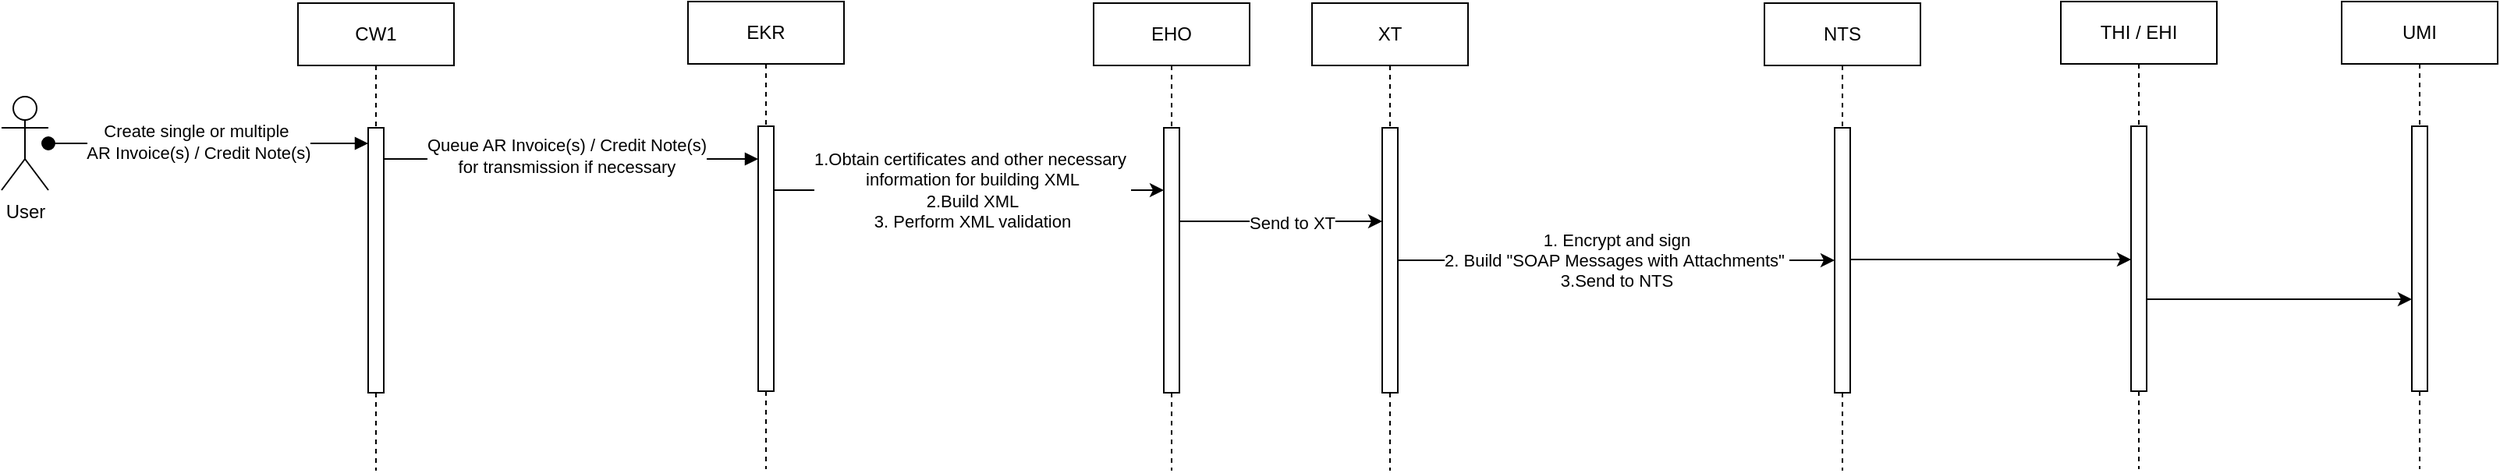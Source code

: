 <mxfile version="21.4.0" type="github">
  <diagram name="Page-1" id="2YBvvXClWsGukQMizWep">
    <mxGraphModel dx="2085" dy="636" grid="1" gridSize="10" guides="1" tooltips="1" connect="1" arrows="1" fold="1" page="1" pageScale="1" pageWidth="850" pageHeight="1100" math="0" shadow="0">
      <root>
        <mxCell id="0" />
        <mxCell id="1" parent="0" />
        <mxCell id="aM9ryv3xv72pqoxQDRHE-5" value="EKR" style="shape=umlLifeline;perimeter=lifelinePerimeter;whiteSpace=wrap;html=1;container=0;dropTarget=0;collapsible=0;recursiveResize=0;outlineConnect=0;portConstraint=eastwest;newEdgeStyle={&quot;edgeStyle&quot;:&quot;elbowEdgeStyle&quot;,&quot;elbow&quot;:&quot;vertical&quot;,&quot;curved&quot;:0,&quot;rounded&quot;:0};" parent="1" vertex="1">
          <mxGeometry x="360" y="79" width="100" height="300" as="geometry" />
        </mxCell>
        <mxCell id="aM9ryv3xv72pqoxQDRHE-6" value="" style="html=1;points=[];perimeter=orthogonalPerimeter;outlineConnect=0;targetShapes=umlLifeline;portConstraint=eastwest;newEdgeStyle={&quot;edgeStyle&quot;:&quot;elbowEdgeStyle&quot;,&quot;elbow&quot;:&quot;vertical&quot;,&quot;curved&quot;:0,&quot;rounded&quot;:0};" parent="aM9ryv3xv72pqoxQDRHE-5" vertex="1">
          <mxGeometry x="45" y="80" width="10" height="170" as="geometry" />
        </mxCell>
        <mxCell id="aM9ryv3xv72pqoxQDRHE-7" value="" style="html=1;verticalAlign=bottom;endArrow=block;edgeStyle=elbowEdgeStyle;elbow=vertical;curved=0;rounded=0;" parent="1" source="HtMYwvInf2GWWzEo8MSv-12" target="aM9ryv3xv72pqoxQDRHE-6" edge="1">
          <mxGeometry x="-0.004" relative="1" as="geometry">
            <mxPoint x="260" y="150" as="sourcePoint" />
            <Array as="points">
              <mxPoint x="370" y="180" />
              <mxPoint x="300" y="180" />
              <mxPoint x="380" y="210" />
              <mxPoint x="345" y="150" />
            </Array>
            <mxPoint as="offset" />
          </mxGeometry>
        </mxCell>
        <mxCell id="HtMYwvInf2GWWzEo8MSv-34" value="Queue AR Invoice(s) / Credit Note(s)&lt;br style=&quot;border-color: var(--border-color);&quot;&gt;for transmission if necessary" style="edgeLabel;html=1;align=center;verticalAlign=middle;resizable=0;points=[];" vertex="1" connectable="0" parent="aM9ryv3xv72pqoxQDRHE-7">
          <mxGeometry x="0.207" y="2" relative="1" as="geometry">
            <mxPoint x="-26" as="offset" />
          </mxGeometry>
        </mxCell>
        <mxCell id="HtMYwvInf2GWWzEo8MSv-1" value="User" style="shape=umlActor;verticalLabelPosition=bottom;verticalAlign=top;html=1;outlineConnect=0;" vertex="1" parent="1">
          <mxGeometry x="-80" y="140" width="30" height="60" as="geometry" />
        </mxCell>
        <mxCell id="aM9ryv3xv72pqoxQDRHE-3" value="" style="html=1;verticalAlign=bottom;startArrow=oval;endArrow=block;startSize=8;edgeStyle=elbowEdgeStyle;elbow=vertical;curved=0;rounded=0;" parent="1" target="HtMYwvInf2GWWzEo8MSv-13" edge="1" source="HtMYwvInf2GWWzEo8MSv-1">
          <mxGeometry x="0.012" relative="1" as="geometry">
            <mxPoint x="190" y="140" as="sourcePoint" />
            <mxPoint x="250" y="155" as="targetPoint" />
            <Array as="points">
              <mxPoint x="150" y="170" />
            </Array>
            <mxPoint as="offset" />
          </mxGeometry>
        </mxCell>
        <mxCell id="HtMYwvInf2GWWzEo8MSv-35" value="Create single or multiple&amp;nbsp;&lt;br style=&quot;border-color: var(--border-color);&quot;&gt;AR Invoice(s) / Credit Note(s)" style="edgeLabel;html=1;align=center;verticalAlign=middle;resizable=0;points=[];" vertex="1" connectable="0" parent="aM9ryv3xv72pqoxQDRHE-3">
          <mxGeometry x="0.146" relative="1" as="geometry">
            <mxPoint x="-22" y="-1" as="offset" />
          </mxGeometry>
        </mxCell>
        <mxCell id="HtMYwvInf2GWWzEo8MSv-2" value="EHO" style="shape=umlLifeline;perimeter=lifelinePerimeter;whiteSpace=wrap;html=1;container=0;dropTarget=0;collapsible=0;recursiveResize=0;outlineConnect=0;portConstraint=eastwest;newEdgeStyle={&quot;edgeStyle&quot;:&quot;elbowEdgeStyle&quot;,&quot;elbow&quot;:&quot;vertical&quot;,&quot;curved&quot;:0,&quot;rounded&quot;:0};" vertex="1" parent="1">
          <mxGeometry x="620" y="80" width="100" height="300" as="geometry" />
        </mxCell>
        <mxCell id="HtMYwvInf2GWWzEo8MSv-3" value="" style="html=1;points=[];perimeter=orthogonalPerimeter;outlineConnect=0;targetShapes=umlLifeline;portConstraint=eastwest;newEdgeStyle={&quot;edgeStyle&quot;:&quot;elbowEdgeStyle&quot;,&quot;elbow&quot;:&quot;vertical&quot;,&quot;curved&quot;:0,&quot;rounded&quot;:0};" vertex="1" parent="HtMYwvInf2GWWzEo8MSv-2">
          <mxGeometry x="45" y="80" width="10" height="170" as="geometry" />
        </mxCell>
        <mxCell id="HtMYwvInf2GWWzEo8MSv-4" value="THI / EHI" style="shape=umlLifeline;perimeter=lifelinePerimeter;whiteSpace=wrap;html=1;container=0;dropTarget=0;collapsible=0;recursiveResize=0;outlineConnect=0;portConstraint=eastwest;newEdgeStyle={&quot;edgeStyle&quot;:&quot;elbowEdgeStyle&quot;,&quot;elbow&quot;:&quot;vertical&quot;,&quot;curved&quot;:0,&quot;rounded&quot;:0};" vertex="1" parent="1">
          <mxGeometry x="1240" y="79" width="100" height="300" as="geometry" />
        </mxCell>
        <mxCell id="HtMYwvInf2GWWzEo8MSv-5" value="" style="html=1;points=[];perimeter=orthogonalPerimeter;outlineConnect=0;targetShapes=umlLifeline;portConstraint=eastwest;newEdgeStyle={&quot;edgeStyle&quot;:&quot;elbowEdgeStyle&quot;,&quot;elbow&quot;:&quot;vertical&quot;,&quot;curved&quot;:0,&quot;rounded&quot;:0};" vertex="1" parent="HtMYwvInf2GWWzEo8MSv-4">
          <mxGeometry x="45" y="80" width="10" height="170" as="geometry" />
        </mxCell>
        <mxCell id="HtMYwvInf2GWWzEo8MSv-6" value="UMI" style="shape=umlLifeline;perimeter=lifelinePerimeter;whiteSpace=wrap;html=1;container=0;dropTarget=0;collapsible=0;recursiveResize=0;outlineConnect=0;portConstraint=eastwest;newEdgeStyle={&quot;edgeStyle&quot;:&quot;elbowEdgeStyle&quot;,&quot;elbow&quot;:&quot;vertical&quot;,&quot;curved&quot;:0,&quot;rounded&quot;:0};" vertex="1" parent="1">
          <mxGeometry x="1420" y="79" width="100" height="300" as="geometry" />
        </mxCell>
        <mxCell id="HtMYwvInf2GWWzEo8MSv-7" value="" style="html=1;points=[];perimeter=orthogonalPerimeter;outlineConnect=0;targetShapes=umlLifeline;portConstraint=eastwest;newEdgeStyle={&quot;edgeStyle&quot;:&quot;elbowEdgeStyle&quot;,&quot;elbow&quot;:&quot;vertical&quot;,&quot;curved&quot;:0,&quot;rounded&quot;:0};" vertex="1" parent="HtMYwvInf2GWWzEo8MSv-6">
          <mxGeometry x="45" y="80" width="10" height="170" as="geometry" />
        </mxCell>
        <mxCell id="HtMYwvInf2GWWzEo8MSv-8" value="NTS" style="shape=umlLifeline;perimeter=lifelinePerimeter;whiteSpace=wrap;html=1;container=0;dropTarget=0;collapsible=0;recursiveResize=0;outlineConnect=0;portConstraint=eastwest;newEdgeStyle={&quot;edgeStyle&quot;:&quot;elbowEdgeStyle&quot;,&quot;elbow&quot;:&quot;vertical&quot;,&quot;curved&quot;:0,&quot;rounded&quot;:0};" vertex="1" parent="1">
          <mxGeometry x="1050" y="80" width="100" height="300" as="geometry" />
        </mxCell>
        <mxCell id="HtMYwvInf2GWWzEo8MSv-9" value="" style="html=1;points=[];perimeter=orthogonalPerimeter;outlineConnect=0;targetShapes=umlLifeline;portConstraint=eastwest;newEdgeStyle={&quot;edgeStyle&quot;:&quot;elbowEdgeStyle&quot;,&quot;elbow&quot;:&quot;vertical&quot;,&quot;curved&quot;:0,&quot;rounded&quot;:0};" vertex="1" parent="HtMYwvInf2GWWzEo8MSv-8">
          <mxGeometry x="45" y="80" width="10" height="170" as="geometry" />
        </mxCell>
        <mxCell id="HtMYwvInf2GWWzEo8MSv-10" value="XT" style="shape=umlLifeline;perimeter=lifelinePerimeter;whiteSpace=wrap;html=1;container=0;dropTarget=0;collapsible=0;recursiveResize=0;outlineConnect=0;portConstraint=eastwest;newEdgeStyle={&quot;edgeStyle&quot;:&quot;elbowEdgeStyle&quot;,&quot;elbow&quot;:&quot;vertical&quot;,&quot;curved&quot;:0,&quot;rounded&quot;:0};" vertex="1" parent="1">
          <mxGeometry x="760" y="80" width="100" height="300" as="geometry" />
        </mxCell>
        <mxCell id="HtMYwvInf2GWWzEo8MSv-11" value="" style="html=1;points=[];perimeter=orthogonalPerimeter;outlineConnect=0;targetShapes=umlLifeline;portConstraint=eastwest;newEdgeStyle={&quot;edgeStyle&quot;:&quot;elbowEdgeStyle&quot;,&quot;elbow&quot;:&quot;vertical&quot;,&quot;curved&quot;:0,&quot;rounded&quot;:0};" vertex="1" parent="HtMYwvInf2GWWzEo8MSv-10">
          <mxGeometry x="45" y="80" width="10" height="170" as="geometry" />
        </mxCell>
        <mxCell id="HtMYwvInf2GWWzEo8MSv-12" value="CW1" style="shape=umlLifeline;perimeter=lifelinePerimeter;whiteSpace=wrap;html=1;container=0;dropTarget=0;collapsible=0;recursiveResize=0;outlineConnect=0;portConstraint=eastwest;newEdgeStyle={&quot;edgeStyle&quot;:&quot;elbowEdgeStyle&quot;,&quot;elbow&quot;:&quot;vertical&quot;,&quot;curved&quot;:0,&quot;rounded&quot;:0};" vertex="1" parent="1">
          <mxGeometry x="110" y="80" width="100" height="300" as="geometry" />
        </mxCell>
        <mxCell id="HtMYwvInf2GWWzEo8MSv-13" value="" style="html=1;points=[];perimeter=orthogonalPerimeter;outlineConnect=0;targetShapes=umlLifeline;portConstraint=eastwest;newEdgeStyle={&quot;edgeStyle&quot;:&quot;elbowEdgeStyle&quot;,&quot;elbow&quot;:&quot;vertical&quot;,&quot;curved&quot;:0,&quot;rounded&quot;:0};" vertex="1" parent="HtMYwvInf2GWWzEo8MSv-12">
          <mxGeometry x="45" y="80" width="10" height="170" as="geometry" />
        </mxCell>
        <mxCell id="HtMYwvInf2GWWzEo8MSv-28" value="" style="edgeStyle=elbowEdgeStyle;rounded=0;orthogonalLoop=1;jettySize=auto;html=1;elbow=vertical;curved=0;" edge="1" parent="1" source="HtMYwvInf2GWWzEo8MSv-3" target="HtMYwvInf2GWWzEo8MSv-11">
          <mxGeometry relative="1" as="geometry">
            <mxPoint x="555" y="220" as="sourcePoint" />
            <mxPoint x="665" y="220" as="targetPoint" />
            <Array as="points">
              <mxPoint x="710" y="220" />
            </Array>
          </mxGeometry>
        </mxCell>
        <mxCell id="HtMYwvInf2GWWzEo8MSv-37" value="Send to XT" style="edgeLabel;html=1;align=center;verticalAlign=middle;resizable=0;points=[];" vertex="1" connectable="0" parent="HtMYwvInf2GWWzEo8MSv-28">
          <mxGeometry x="-0.571" relative="1" as="geometry">
            <mxPoint x="44" y="1" as="offset" />
          </mxGeometry>
        </mxCell>
        <mxCell id="HtMYwvInf2GWWzEo8MSv-29" value="&lt;span style=&quot;color: rgb(0, 0, 0); font-family: Helvetica; font-size: 11px; font-style: normal; font-variant-ligatures: normal; font-variant-caps: normal; font-weight: 400; letter-spacing: normal; orphans: 2; text-align: center; text-indent: 0px; text-transform: none; widows: 2; word-spacing: 0px; -webkit-text-stroke-width: 0px; background-color: rgb(255, 255, 255); text-decoration-thickness: initial; text-decoration-style: initial; text-decoration-color: initial; float: none; display: inline !important;&quot;&gt;1. Encrypt and sign&lt;br&gt;2. Build &quot;SOAP Messages with&amp;nbsp;Attachments&quot;&amp;nbsp;&lt;br&gt;3.Send to NTS&lt;br&gt;&lt;/span&gt;" style="edgeStyle=elbowEdgeStyle;rounded=0;orthogonalLoop=1;jettySize=auto;html=1;elbow=vertical;curved=0;" edge="1" parent="1" source="HtMYwvInf2GWWzEo8MSv-11" target="HtMYwvInf2GWWzEo8MSv-9">
          <mxGeometry relative="1" as="geometry">
            <mxPoint x="835" y="230" as="sourcePoint" />
            <mxPoint x="945" y="230" as="targetPoint" />
          </mxGeometry>
        </mxCell>
        <mxCell id="HtMYwvInf2GWWzEo8MSv-30" value="" style="edgeStyle=elbowEdgeStyle;rounded=0;orthogonalLoop=1;jettySize=auto;html=1;elbow=vertical;curved=0;" edge="1" parent="1" source="HtMYwvInf2GWWzEo8MSv-9" target="HtMYwvInf2GWWzEo8MSv-5">
          <mxGeometry relative="1" as="geometry">
            <mxPoint x="955" y="254" as="sourcePoint" />
            <mxPoint x="1065" y="254" as="targetPoint" />
          </mxGeometry>
        </mxCell>
        <mxCell id="HtMYwvInf2GWWzEo8MSv-31" value="" style="edgeStyle=elbowEdgeStyle;rounded=0;orthogonalLoop=1;jettySize=auto;html=1;elbow=vertical;curved=0;" edge="1" parent="1" source="HtMYwvInf2GWWzEo8MSv-5" target="HtMYwvInf2GWWzEo8MSv-7">
          <mxGeometry relative="1" as="geometry">
            <mxPoint x="1345" y="267" as="sourcePoint" />
            <mxPoint x="1515" y="267" as="targetPoint" />
            <Array as="points">
              <mxPoint x="1403" y="270" />
            </Array>
          </mxGeometry>
        </mxCell>
        <mxCell id="HtMYwvInf2GWWzEo8MSv-32" value="" style="edgeStyle=elbowEdgeStyle;rounded=0;orthogonalLoop=1;jettySize=auto;html=1;elbow=vertical;curved=0;" edge="1" parent="1" source="aM9ryv3xv72pqoxQDRHE-6" target="HtMYwvInf2GWWzEo8MSv-3">
          <mxGeometry relative="1" as="geometry">
            <mxPoint x="540" y="200" as="targetPoint" />
            <Array as="points">
              <mxPoint x="490" y="200" />
              <mxPoint x="520" y="190" />
            </Array>
          </mxGeometry>
        </mxCell>
        <mxCell id="HtMYwvInf2GWWzEo8MSv-33" value="1.Obtain certificates and other necessary&amp;nbsp;&lt;br&gt;information for building XML&lt;br&gt;2.Build&amp;nbsp;XML&lt;br&gt;3. Perform XML validation" style="edgeLabel;html=1;align=center;verticalAlign=middle;resizable=0;points=[];" vertex="1" connectable="0" parent="HtMYwvInf2GWWzEo8MSv-32">
          <mxGeometry x="-0.042" y="1" relative="1" as="geometry">
            <mxPoint x="7" y="1" as="offset" />
          </mxGeometry>
        </mxCell>
      </root>
    </mxGraphModel>
  </diagram>
</mxfile>
